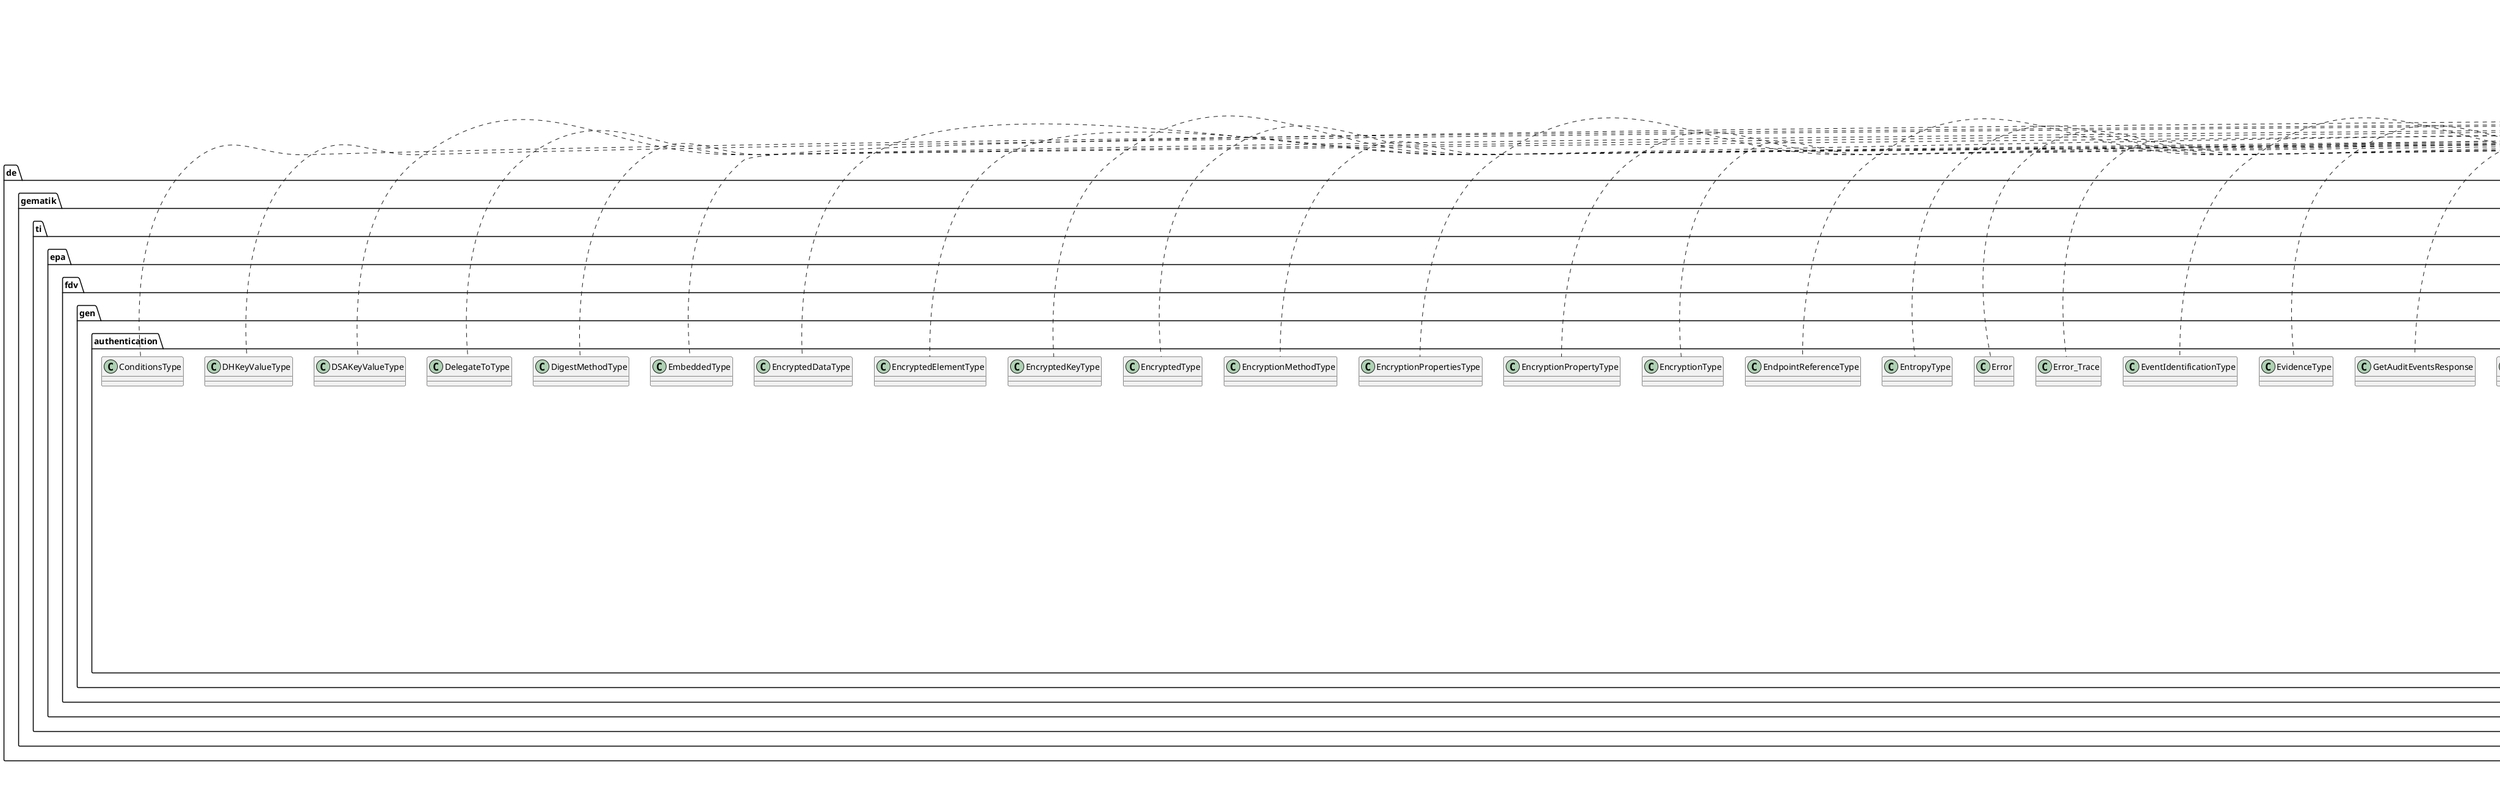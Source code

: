 @startuml

title __FDV.AUTHENTICATION.SOAP.MESSAGES's Class Diagram__\n

  namespace de.gematik.ti.epa.fdv.gen.authentication {
    class de.gematik.ti.epa.fdv.gen.authentication.ActionType {
    }
  }
  

  namespace de.gematik.ti.epa.fdv.gen.authentication {
    class de.gematik.ti.epa.fdv.gen.authentication.ActiveParticipantType {
    }
  }
  

  namespace de.gematik.ti.epa.fdv.gen.authentication {
    class de.gematik.ti.epa.fdv.gen.authentication.AdviceType {
    }
  }
  

  namespace de.gematik.ti.epa.fdv.gen.authentication {
    class de.gematik.ti.epa.fdv.gen.authentication.AgreementMethodType {
    }
  }
  

  namespace de.gematik.ti.epa.fdv.gen.authentication {
    class de.gematik.ti.epa.fdv.gen.authentication.AllowPostdatingType {
    }
  }
  

  namespace de.gematik.ti.epa.fdv.gen.authentication {
    class de.gematik.ti.epa.fdv.gen.authentication.Anonymous {
    }
  }
  

  namespace de.gematik.ti.epa.fdv.gen.authentication {
    class de.gematik.ti.epa.fdv.gen.authentication.AppliesTo {
    }
  }
  

  namespace de.gematik.ti.epa.fdv.gen.authentication {
    class de.gematik.ti.epa.fdv.gen.authentication.AssertionType {
    }
  }
  

  namespace de.gematik.ti.epa.fdv.gen.authentication {
    class de.gematik.ti.epa.fdv.gen.authentication.AttributeStatementType {
    }
  }
  

  namespace de.gematik.ti.epa.fdv.gen.authentication {
    class de.gematik.ti.epa.fdv.gen.authentication.AttributeType {
    }
  }
  

  namespace de.gematik.ti.epa.fdv.gen.authentication {
    class de.gematik.ti.epa.fdv.gen.authentication.AttributedAnyType {
    }
  }
  

  namespace de.gematik.ti.epa.fdv.gen.authentication {
    class de.gematik.ti.epa.fdv.gen.authentication.AttributedDateTime {
    }
  }
  

  namespace de.gematik.ti.epa.fdv.gen.authentication {
    class de.gematik.ti.epa.fdv.gen.authentication.AttributedQNameType {
    }
  }
  

  namespace de.gematik.ti.epa.fdv.gen.authentication {
    class de.gematik.ti.epa.fdv.gen.authentication.AttributedQNameType_1 {
    }
  }
  

  namespace de.gematik.ti.epa.fdv.gen.authentication {
    class de.gematik.ti.epa.fdv.gen.authentication.AttributedString {
    }
  }
  

  namespace de.gematik.ti.epa.fdv.gen.authentication {
    class de.gematik.ti.epa.fdv.gen.authentication.AttributedURI {
    }
  }
  

  namespace de.gematik.ti.epa.fdv.gen.authentication {
    class de.gematik.ti.epa.fdv.gen.authentication.AttributedURIType {
    }
  }
  

  namespace de.gematik.ti.epa.fdv.gen.authentication {
    class de.gematik.ti.epa.fdv.gen.authentication.AttributedUnsignedLongType {
    }
  }
  

  namespace de.gematik.ti.epa.fdv.gen.authentication {
    class de.gematik.ti.epa.fdv.gen.authentication.AudienceRestrictionType {
    }
  }
  

  namespace de.gematik.ti.epa.fdv.gen.authentication {
    class de.gematik.ti.epa.fdv.gen.authentication.AuditMessage {
    }
  }
  

  namespace de.gematik.ti.epa.fdv.gen.authentication {
    class de.gematik.ti.epa.fdv.gen.authentication.AuditMessage_ActiveParticipant {
    }
  }
  

  namespace de.gematik.ti.epa.fdv.gen.authentication {
    class de.gematik.ti.epa.fdv.gen.authentication.AuditSourceIdentificationType {
    }
  }
  

  namespace de.gematik.ti.epa.fdv.gen.authentication {
    class de.gematik.ti.epa.fdv.gen.authentication.AuthenticatorType {
    }
  }
  

  namespace de.gematik.ti.epa.fdv.gen.authentication {
    class de.gematik.ti.epa.fdv.gen.authentication.AuthnContextType {
    }
  }
  

  namespace de.gematik.ti.epa.fdv.gen.authentication {
    class de.gematik.ti.epa.fdv.gen.authentication.AuthnStatementType {
    }
  }
  

  namespace de.gematik.ti.epa.fdv.gen.authentication {
    class de.gematik.ti.epa.fdv.gen.authentication.AuthzDecisionStatementType {
    }
  }
  

  namespace de.gematik.ti.epa.fdv.gen.authentication {
    class de.gematik.ti.epa.fdv.gen.authentication.BaseIDAbstractType {
    }
  }
  

  namespace de.gematik.ti.epa.fdv.gen.authentication {
    class de.gematik.ti.epa.fdv.gen.authentication.BinaryExchangeType {
    }
  }
  

  namespace de.gematik.ti.epa.fdv.gen.authentication {
    class de.gematik.ti.epa.fdv.gen.authentication.BinarySecretType {
    }
  }
  

  namespace de.gematik.ti.epa.fdv.gen.authentication {
    class de.gematik.ti.epa.fdv.gen.authentication.BinarySecurityTokenType {
    }
  }
  

  namespace de.gematik.ti.epa.fdv.gen.authentication {
    class de.gematik.ti.epa.fdv.gen.authentication.CancelTargetType {
    }
  }
  

  namespace de.gematik.ti.epa.fdv.gen.authentication {
    class de.gematik.ti.epa.fdv.gen.authentication.CanonicalizationMethodType {
    }
  }
  

  namespace de.gematik.ti.epa.fdv.gen.authentication {
    class de.gematik.ti.epa.fdv.gen.authentication.CipherDataType {
    }
  }
  

  namespace de.gematik.ti.epa.fdv.gen.authentication {
    class de.gematik.ti.epa.fdv.gen.authentication.CipherReferenceType {
    }
  }
  

  namespace de.gematik.ti.epa.fdv.gen.authentication {
    class de.gematik.ti.epa.fdv.gen.authentication.ClaimsType {
    }
  }
  

  namespace de.gematik.ti.epa.fdv.gen.authentication {
    class de.gematik.ti.epa.fdv.gen.authentication.CodedValueType {
    }
  }
  

  namespace de.gematik.ti.epa.fdv.gen.authentication {
    class de.gematik.ti.epa.fdv.gen.authentication.ConditionAbstractType {
    }
  }
  

  namespace de.gematik.ti.epa.fdv.gen.authentication {
    class de.gematik.ti.epa.fdv.gen.authentication.ConditionsType {
    }
  }
  

  namespace de.gematik.ti.epa.fdv.gen.authentication {
    class de.gematik.ti.epa.fdv.gen.authentication.DHKeyValueType {
    }
  }
  

  namespace de.gematik.ti.epa.fdv.gen.authentication {
    class de.gematik.ti.epa.fdv.gen.authentication.DSAKeyValueType {
    }
  }
  

  namespace de.gematik.ti.epa.fdv.gen.authentication {
    class de.gematik.ti.epa.fdv.gen.authentication.DelegateToType {
    }
  }
  

  namespace de.gematik.ti.epa.fdv.gen.authentication {
    class de.gematik.ti.epa.fdv.gen.authentication.DigestMethodType {
    }
  }
  

  namespace de.gematik.ti.epa.fdv.gen.authentication {
    class de.gematik.ti.epa.fdv.gen.authentication.EmbeddedType {
    }
  }
  

  namespace de.gematik.ti.epa.fdv.gen.authentication {
    class de.gematik.ti.epa.fdv.gen.authentication.EncodedString {
    }
  }
  

  namespace de.gematik.ti.epa.fdv.gen.authentication {
    class de.gematik.ti.epa.fdv.gen.authentication.EncryptedDataType {
    }
  }
  

  namespace de.gematik.ti.epa.fdv.gen.authentication {
    class de.gematik.ti.epa.fdv.gen.authentication.EncryptedElementType {
    }
  }
  

  namespace de.gematik.ti.epa.fdv.gen.authentication {
    class de.gematik.ti.epa.fdv.gen.authentication.EncryptedKeyType {
    }
  }
  

  namespace de.gematik.ti.epa.fdv.gen.authentication {
    class de.gematik.ti.epa.fdv.gen.authentication.EncryptedType {
    }
  }
  

  namespace de.gematik.ti.epa.fdv.gen.authentication {
    class de.gematik.ti.epa.fdv.gen.authentication.EncryptionMethodType {
    }
  }
  

  namespace de.gematik.ti.epa.fdv.gen.authentication {
    class de.gematik.ti.epa.fdv.gen.authentication.EncryptionPropertiesType {
    }
  }
  

  namespace de.gematik.ti.epa.fdv.gen.authentication {
    class de.gematik.ti.epa.fdv.gen.authentication.EncryptionPropertyType {
    }
  }
  

  namespace de.gematik.ti.epa.fdv.gen.authentication {
    class de.gematik.ti.epa.fdv.gen.authentication.EncryptionType {
    }
  }
  

  namespace de.gematik.ti.epa.fdv.gen.authentication {
    class de.gematik.ti.epa.fdv.gen.authentication.EndpointReferenceType {
    }
  }
  

  namespace de.gematik.ti.epa.fdv.gen.authentication {
    class de.gematik.ti.epa.fdv.gen.authentication.EntropyType {
    }
  }
  

  namespace de.gematik.ti.epa.fdv.gen.authentication {
    class de.gematik.ti.epa.fdv.gen.authentication.Enums {
    }
  }
  

  namespace de.gematik.ti.epa.fdv.gen.authentication {
    class de.gematik.ti.epa.fdv.gen.authentication.Error {
    }
  }
  

  namespace de.gematik.ti.epa.fdv.gen.authentication {
    class de.gematik.ti.epa.fdv.gen.authentication.Error_Trace {
    }
  }
  

  namespace de.gematik.ti.epa.fdv.gen.authentication {
    class de.gematik.ti.epa.fdv.gen.authentication.Error_Trace_Detail {
    }
  }
  

  namespace de.gematik.ti.epa.fdv.gen.authentication {
    class de.gematik.ti.epa.fdv.gen.authentication.EventIdentificationType {
    }
  }
  

  namespace de.gematik.ti.epa.fdv.gen.authentication {
    class de.gematik.ti.epa.fdv.gen.authentication.EvidenceType {
    }
  }
  

  namespace de.gematik.ti.epa.fdv.gen.authentication {
    class de.gematik.ti.epa.fdv.gen.authentication.ExtendedSoapSerializationEnvelope {
    }
  }
  

  namespace de.gematik.ti.epa.fdv.gen.authentication {
    class de.gematik.ti.epa.fdv.gen.authentication.Functions {
    }
  }
  

  namespace de.gematik.ti.epa.fdv.gen.authentication {
    class de.gematik.ti.epa.fdv.gen.authentication.GetAuditEventsResponse {
    }
  }
  

  namespace de.gematik.ti.epa.fdv.gen.authentication {
    class de.gematik.ti.epa.fdv.gen.authentication.Helper {
    }
  }
  

  namespace de.gematik.ti.epa.fdv.gen.authentication {
    interface de.gematik.ti.epa.fdv.gen.authentication.IServiceEvents {
    }
  }
  

  namespace de.gematik.ti.epa.fdv.gen.authentication {
    class de.gematik.ti.epa.fdv.gen.authentication.I_Authentication_Insurant_Binding_Soap12 {
    }
  }
  

  namespace de.gematik.ti.epa.fdv.gen.authentication {
    class de.gematik.ti.epa.fdv.gen.authentication.KeyExchangeTokenType {
    }
  }
  

  namespace de.gematik.ti.epa.fdv.gen.authentication {
    class de.gematik.ti.epa.fdv.gen.authentication.KeyIdentifierType {
    }
  }
  

  namespace de.gematik.ti.epa.fdv.gen.authentication {
    class de.gematik.ti.epa.fdv.gen.authentication.KeyInfoConfirmationDataType {
    }
  }
  

  namespace de.gematik.ti.epa.fdv.gen.authentication {
    class de.gematik.ti.epa.fdv.gen.authentication.KeyInfoType {
    }
  }
  

  namespace de.gematik.ti.epa.fdv.gen.authentication {
    class de.gematik.ti.epa.fdv.gen.authentication.KeyValueType {
    }
  }
  

  namespace de.gematik.ti.epa.fdv.gen.authentication {
    class de.gematik.ti.epa.fdv.gen.authentication.LifetimeType {
    }
  }
  

  namespace de.gematik.ti.epa.fdv.gen.authentication {
    class de.gematik.ti.epa.fdv.gen.authentication.ManifestType {
    }
  }
  

  namespace de.gematik.ti.epa.fdv.gen.authentication {
    class de.gematik.ti.epa.fdv.gen.authentication.MarshalGuid {
    }
  }
  

  namespace de.gematik.ti.epa.fdv.gen.authentication {
    class de.gematik.ti.epa.fdv.gen.authentication.MetadataType {
    }
  }
  

  namespace de.gematik.ti.epa.fdv.gen.authentication {
    class de.gematik.ti.epa.fdv.gen.authentication.NameIDType {
    }
  }
  

  namespace de.gematik.ti.epa.fdv.gen.authentication {
    class de.gematik.ti.epa.fdv.gen.authentication.ObjectType {
    }
  }
  

  namespace de.gematik.ti.epa.fdv.gen.authentication {
    class de.gematik.ti.epa.fdv.gen.authentication.OnBehalfOfType {
    }
  }
  

  namespace de.gematik.ti.epa.fdv.gen.authentication {
    class de.gematik.ti.epa.fdv.gen.authentication.OneTimeUseType {
    }
  }
  

  namespace de.gematik.ti.epa.fdv.gen.authentication {
    class de.gematik.ti.epa.fdv.gen.authentication.OperationResult {
    }
  }
  

  namespace de.gematik.ti.epa.fdv.gen.authentication {
    class de.gematik.ti.epa.fdv.gen.authentication.OperatorContentType {
    }
  }
  

  namespace de.gematik.ti.epa.fdv.gen.authentication {
    class de.gematik.ti.epa.fdv.gen.authentication.PGPDataType {
    }
  }
  

  namespace de.gematik.ti.epa.fdv.gen.authentication {
    class de.gematik.ti.epa.fdv.gen.authentication.ParticipantObjectIdentificationType {
    }
  }
  

  namespace de.gematik.ti.epa.fdv.gen.authentication {
    class de.gematik.ti.epa.fdv.gen.authentication.ParticipantType {
    }
  }
  

  namespace de.gematik.ti.epa.fdv.gen.authentication {
    class de.gematik.ti.epa.fdv.gen.authentication.ParticipantsType {
    }
  }
  

  namespace de.gematik.ti.epa.fdv.gen.authentication {
    class de.gematik.ti.epa.fdv.gen.authentication.PasswordString {
    }
  }
  

  namespace de.gematik.ti.epa.fdv.gen.authentication {
    class de.gematik.ti.epa.fdv.gen.authentication.Policy {
    }
  }
  

  namespace de.gematik.ti.epa.fdv.gen.authentication {
    class de.gematik.ti.epa.fdv.gen.authentication.PolicyAttachment {
    }
  }
  

  namespace de.gematik.ti.epa.fdv.gen.authentication {
    class de.gematik.ti.epa.fdv.gen.authentication.PolicyReference {
    }
  }
  

  namespace de.gematik.ti.epa.fdv.gen.authentication {
    class de.gematik.ti.epa.fdv.gen.authentication.ProblemActionType {
    }
  }
  

  namespace de.gematik.ti.epa.fdv.gen.authentication {
    class de.gematik.ti.epa.fdv.gen.authentication.ProofEncryptionType {
    }
  }
  

  namespace de.gematik.ti.epa.fdv.gen.authentication {
    class de.gematik.ti.epa.fdv.gen.authentication.ProxyRestrictionType {
    }
  }
  

  namespace de.gematik.ti.epa.fdv.gen.authentication {
    class de.gematik.ti.epa.fdv.gen.authentication.RSAKeyValueType {
    }
  }
  

  namespace de.gematik.ti.epa.fdv.gen.authentication {
    class de.gematik.ti.epa.fdv.gen.authentication.ReferenceList {
    }
  }
  

  namespace de.gematik.ti.epa.fdv.gen.authentication {
    class de.gematik.ti.epa.fdv.gen.authentication.ReferenceParametersType {
    }
  }
  

  namespace de.gematik.ti.epa.fdv.gen.authentication {
    class de.gematik.ti.epa.fdv.gen.authentication.ReferenceType {
    }
  }
  

  namespace de.gematik.ti.epa.fdv.gen.authentication {
    class de.gematik.ti.epa.fdv.gen.authentication.ReferenceType_1 {
    }
  }
  

  namespace de.gematik.ti.epa.fdv.gen.authentication {
    class de.gematik.ti.epa.fdv.gen.authentication.ReferenceType_2 {
    }
  }
  

  namespace de.gematik.ti.epa.fdv.gen.authentication {
    class de.gematik.ti.epa.fdv.gen.authentication.RelatesToType {
    }
  }
  

  namespace de.gematik.ti.epa.fdv.gen.authentication {
    class de.gematik.ti.epa.fdv.gen.authentication.RenewTargetType {
    }
  }
  

  namespace de.gematik.ti.epa.fdv.gen.authentication {
    class de.gematik.ti.epa.fdv.gen.authentication.RenewingType {
    }
  }
  

  namespace de.gematik.ti.epa.fdv.gen.authentication {
    class de.gematik.ti.epa.fdv.gen.authentication.RequestKETType {
    }
  }
  

  namespace de.gematik.ti.epa.fdv.gen.authentication {
    class de.gematik.ti.epa.fdv.gen.authentication.RequestSecurityTokenCollectionType {
    }
  }
  

  namespace de.gematik.ti.epa.fdv.gen.authentication {
    class de.gematik.ti.epa.fdv.gen.authentication.RequestSecurityTokenResponseCollectionType {
    }
  }
  

  namespace de.gematik.ti.epa.fdv.gen.authentication {
    class de.gematik.ti.epa.fdv.gen.authentication.RequestSecurityTokenResponseType {
    }
  }
  

  namespace de.gematik.ti.epa.fdv.gen.authentication {
    class de.gematik.ti.epa.fdv.gen.authentication.RequestSecurityTokenType {
    }
  }
  

  namespace de.gematik.ti.epa.fdv.gen.authentication {
    class de.gematik.ti.epa.fdv.gen.authentication.RequestedProofTokenType {
    }
  }
  

  namespace de.gematik.ti.epa.fdv.gen.authentication {
    class de.gematik.ti.epa.fdv.gen.authentication.RequestedReferenceType {
    }
  }
  

  namespace de.gematik.ti.epa.fdv.gen.authentication {
    class de.gematik.ti.epa.fdv.gen.authentication.RequestedSecurityTokenType {
    }
  }
  

  namespace de.gematik.ti.epa.fdv.gen.authentication {
    class de.gematik.ti.epa.fdv.gen.authentication.RequestedTokenCancelledType {
    }
  }
  

  namespace de.gematik.ti.epa.fdv.gen.authentication {
    class de.gematik.ti.epa.fdv.gen.authentication.RetrievalMethodType {
    }
  }
  

  namespace de.gematik.ti.epa.fdv.gen.authentication {
    class de.gematik.ti.epa.fdv.gen.authentication.SPKIDataType {
    }
  }
  

  namespace de.gematik.ti.epa.fdv.gen.authentication {
    class de.gematik.ti.epa.fdv.gen.authentication.SecondaryParameters {
    }
  }
  

  namespace de.gematik.ti.epa.fdv.gen.authentication {
    class de.gematik.ti.epa.fdv.gen.authentication.SecurityHeaderType {
    }
  }
  

  namespace de.gematik.ti.epa.fdv.gen.authentication {
    class de.gematik.ti.epa.fdv.gen.authentication.SecurityTokenReferenceType {
    }
  }
  

  namespace de.gematik.ti.epa.fdv.gen.authentication {
    class de.gematik.ti.epa.fdv.gen.authentication.ServiceNameType {
    }
  }
  

  namespace de.gematik.ti.epa.fdv.gen.authentication {
    class de.gematik.ti.epa.fdv.gen.authentication.SignChallengeType {
    }
  }
  

  namespace de.gematik.ti.epa.fdv.gen.authentication {
    class de.gematik.ti.epa.fdv.gen.authentication.SignatureMethodType {
    }
  }
  

  namespace de.gematik.ti.epa.fdv.gen.authentication {
    class de.gematik.ti.epa.fdv.gen.authentication.SignaturePropertiesType {
    }
  }
  

  namespace de.gematik.ti.epa.fdv.gen.authentication {
    class de.gematik.ti.epa.fdv.gen.authentication.SignaturePropertyType {
    }
  }
  

  namespace de.gematik.ti.epa.fdv.gen.authentication {
    class de.gematik.ti.epa.fdv.gen.authentication.SignatureType {
    }
  }
  

  namespace de.gematik.ti.epa.fdv.gen.authentication {
    class de.gematik.ti.epa.fdv.gen.authentication.SignatureValueType {
    }
  }
  

  namespace de.gematik.ti.epa.fdv.gen.authentication {
    class de.gematik.ti.epa.fdv.gen.authentication.SignedInfoType {
    }
  }
  

  namespace de.gematik.ti.epa.fdv.gen.authentication {
    class de.gematik.ti.epa.fdv.gen.authentication.StatementAbstractType {
    }
  }
  

  namespace de.gematik.ti.epa.fdv.gen.authentication {
    class de.gematik.ti.epa.fdv.gen.authentication.StatusType {
    }
  }
  

  namespace de.gematik.ti.epa.fdv.gen.authentication {
    class de.gematik.ti.epa.fdv.gen.authentication.SubjectConfirmationDataType {
    }
  }
  

  namespace de.gematik.ti.epa.fdv.gen.authentication {
    class de.gematik.ti.epa.fdv.gen.authentication.SubjectConfirmationType {
    }
  }
  

  namespace de.gematik.ti.epa.fdv.gen.authentication {
    class de.gematik.ti.epa.fdv.gen.authentication.SubjectLocalityType {
    }
  }
  

  namespace de.gematik.ti.epa.fdv.gen.authentication {
    class de.gematik.ti.epa.fdv.gen.authentication.SubjectType {
    }
  }
  

  namespace de.gematik.ti.epa.fdv.gen.authentication {
    class de.gematik.ti.epa.fdv.gen.authentication.TimestampType {
    }
  }
  

  namespace de.gematik.ti.epa.fdv.gen.authentication {
    class de.gematik.ti.epa.fdv.gen.authentication.TransformType {
    }
  }
  

  namespace de.gematik.ti.epa.fdv.gen.authentication {
    class de.gematik.ti.epa.fdv.gen.authentication.TransformationParametersType {
    }
  }
  

  namespace de.gematik.ti.epa.fdv.gen.authentication {
    class de.gematik.ti.epa.fdv.gen.authentication.TransformsType {
    }
  }
  

  namespace de.gematik.ti.epa.fdv.gen.authentication {
    class de.gematik.ti.epa.fdv.gen.authentication.TransformsType_1 {
    }
  }
  

  namespace de.gematik.ti.epa.fdv.gen.authentication {
    class de.gematik.ti.epa.fdv.gen.authentication.TypeValuePairType {
    }
  }
  

  namespace de.gematik.ti.epa.fdv.gen.authentication {
    class de.gematik.ti.epa.fdv.gen.authentication.UseKeyType {
    }
  }
  

  namespace de.gematik.ti.epa.fdv.gen.authentication {
    class de.gematik.ti.epa.fdv.gen.authentication.UsernameTokenType {
    }
  }
  

  namespace de.gematik.ti.epa.fdv.gen.authentication {
    class de.gematik.ti.epa.fdv.gen.authentication.UsingAddressing {
    }
  }
  

  namespace de.gematik.ti.epa.fdv.gen.authentication {
    class de.gematik.ti.epa.fdv.gen.authentication.ValidateTargetType {
    }
  }
  

  namespace de.gematik.ti.epa.fdv.gen.authentication {
    class de.gematik.ti.epa.fdv.gen.authentication.X509DataType {
    }
  }
  

  namespace de.gematik.ti.epa.fdv.gen.authentication {
    class de.gematik.ti.epa.fdv.gen.authentication.X509IssuerSerialType {
    }
  }
  

  de.gematik.ti.epa.fdv.gen.authentication.ActiveParticipantType .up.|> KvmSerializable
  de.gematik.ti.epa.fdv.gen.authentication.AdviceType .up.|> KvmSerializable
  de.gematik.ti.epa.fdv.gen.authentication.AgreementMethodType .up.|> KvmSerializable
  de.gematik.ti.epa.fdv.gen.authentication.AllowPostdatingType .up.|> KvmSerializable
  de.gematik.ti.epa.fdv.gen.authentication.AppliesTo .up.|> KvmSerializable
  de.gematik.ti.epa.fdv.gen.authentication.AssertionType .up.|> KvmSerializable
  de.gematik.ti.epa.fdv.gen.authentication.AttributeStatementType .up.|> KvmSerializable
  de.gematik.ti.epa.fdv.gen.authentication.AttributeType .up.|> KvmSerializable
  de.gematik.ti.epa.fdv.gen.authentication.AttributedAnyType .up.|> KvmSerializable
  de.gematik.ti.epa.fdv.gen.authentication.AudienceRestrictionType .up.|> KvmSerializable
  de.gematik.ti.epa.fdv.gen.authentication.AuditMessage .up.|> KvmSerializable
  de.gematik.ti.epa.fdv.gen.authentication.AuditMessage_ActiveParticipant .up.|> KvmSerializable
  de.gematik.ti.epa.fdv.gen.authentication.AuditSourceIdentificationType .up.|> KvmSerializable
  de.gematik.ti.epa.fdv.gen.authentication.AuthenticatorType .up.|> KvmSerializable
  de.gematik.ti.epa.fdv.gen.authentication.AuthnContextType .up.|> KvmSerializable
  de.gematik.ti.epa.fdv.gen.authentication.AuthnStatementType .up.|> KvmSerializable
  de.gematik.ti.epa.fdv.gen.authentication.AuthzDecisionStatementType .up.|> KvmSerializable
  de.gematik.ti.epa.fdv.gen.authentication.BaseIDAbstractType .up.|> KvmSerializable
  de.gematik.ti.epa.fdv.gen.authentication.CancelTargetType .up.|> KvmSerializable
  de.gematik.ti.epa.fdv.gen.authentication.CanonicalizationMethodType .up.|> KvmSerializable
  de.gematik.ti.epa.fdv.gen.authentication.CipherDataType .up.|> KvmSerializable
  de.gematik.ti.epa.fdv.gen.authentication.CipherReferenceType .up.|> KvmSerializable
  de.gematik.ti.epa.fdv.gen.authentication.ClaimsType .up.|> KvmSerializable
  de.gematik.ti.epa.fdv.gen.authentication.CodedValueType .up.|> KvmSerializable
  de.gematik.ti.epa.fdv.gen.authentication.ConditionAbstractType .up.|> KvmSerializable
  de.gematik.ti.epa.fdv.gen.authentication.ConditionsType .up.|> KvmSerializable
  de.gematik.ti.epa.fdv.gen.authentication.DHKeyValueType .up.|> KvmSerializable
  de.gematik.ti.epa.fdv.gen.authentication.DSAKeyValueType .up.|> KvmSerializable
  de.gematik.ti.epa.fdv.gen.authentication.DelegateToType .up.|> KvmSerializable
  de.gematik.ti.epa.fdv.gen.authentication.DigestMethodType .up.|> KvmSerializable
  de.gematik.ti.epa.fdv.gen.authentication.EmbeddedType .up.|> KvmSerializable
  de.gematik.ti.epa.fdv.gen.authentication.EncryptedDataType .up.|> KvmSerializable
  de.gematik.ti.epa.fdv.gen.authentication.EncryptedElementType .up.|> KvmSerializable
  de.gematik.ti.epa.fdv.gen.authentication.EncryptedKeyType .up.|> KvmSerializable
  de.gematik.ti.epa.fdv.gen.authentication.EncryptedType .up.|> KvmSerializable
  de.gematik.ti.epa.fdv.gen.authentication.EncryptionMethodType .up.|> KvmSerializable
  de.gematik.ti.epa.fdv.gen.authentication.EncryptionPropertiesType .up.|> KvmSerializable
  de.gematik.ti.epa.fdv.gen.authentication.EncryptionPropertyType .up.|> KvmSerializable
  de.gematik.ti.epa.fdv.gen.authentication.EncryptionType .up.|> KvmSerializable
  de.gematik.ti.epa.fdv.gen.authentication.EndpointReferenceType .up.|> KvmSerializable
  de.gematik.ti.epa.fdv.gen.authentication.EntropyType .up.|> KvmSerializable
  de.gematik.ti.epa.fdv.gen.authentication.Error .up.|> KvmSerializable
  de.gematik.ti.epa.fdv.gen.authentication.Error_Trace .up.|> KvmSerializable
  de.gematik.ti.epa.fdv.gen.authentication.EventIdentificationType .up.|> KvmSerializable
  de.gematik.ti.epa.fdv.gen.authentication.EvidenceType .up.|> KvmSerializable
  de.gematik.ti.epa.fdv.gen.authentication.GetAuditEventsResponse .up.|> KvmSerializable
  de.gematik.ti.epa.fdv.gen.authentication.KeyExchangeTokenType .up.|> KvmSerializable
  de.gematik.ti.epa.fdv.gen.authentication.KeyInfoConfirmationDataType .up.|> KvmSerializable
  de.gematik.ti.epa.fdv.gen.authentication.KeyInfoType .up.|> KvmSerializable
  de.gematik.ti.epa.fdv.gen.authentication.KeyValueType .up.|> KvmSerializable
  de.gematik.ti.epa.fdv.gen.authentication.LifetimeType .up.|> KvmSerializable
  de.gematik.ti.epa.fdv.gen.authentication.ManifestType .up.|> KvmSerializable
  de.gematik.ti.epa.fdv.gen.authentication.MarshalGuid .up.|> Marshal
  de.gematik.ti.epa.fdv.gen.authentication.MetadataType .up.|> KvmSerializable
  de.gematik.ti.epa.fdv.gen.authentication.ObjectType .up.|> KvmSerializable
  de.gematik.ti.epa.fdv.gen.authentication.OnBehalfOfType .up.|> KvmSerializable
  de.gematik.ti.epa.fdv.gen.authentication.OneTimeUseType .up.|> KvmSerializable
  de.gematik.ti.epa.fdv.gen.authentication.OperationResult o-- T : Result
  de.gematik.ti.epa.fdv.gen.authentication.OperatorContentType .up.|> KvmSerializable
  de.gematik.ti.epa.fdv.gen.authentication.PGPDataType .up.|> KvmSerializable
  de.gematik.ti.epa.fdv.gen.authentication.ParticipantObjectIdentificationType .up.|> KvmSerializable
  de.gematik.ti.epa.fdv.gen.authentication.ParticipantType .up.|> KvmSerializable
  de.gematik.ti.epa.fdv.gen.authentication.ParticipantsType .up.|> KvmSerializable
  de.gematik.ti.epa.fdv.gen.authentication.Policy .up.|> KvmSerializable
  de.gematik.ti.epa.fdv.gen.authentication.PolicyAttachment .up.|> KvmSerializable
  de.gematik.ti.epa.fdv.gen.authentication.PolicyReference .up.|> KvmSerializable
  de.gematik.ti.epa.fdv.gen.authentication.ProblemActionType .up.|> KvmSerializable
  de.gematik.ti.epa.fdv.gen.authentication.ProofEncryptionType .up.|> KvmSerializable
  de.gematik.ti.epa.fdv.gen.authentication.ProxyRestrictionType .up.|> KvmSerializable
  de.gematik.ti.epa.fdv.gen.authentication.RSAKeyValueType .up.|> KvmSerializable
  de.gematik.ti.epa.fdv.gen.authentication.ReferenceList .up.|> KvmSerializable
  de.gematik.ti.epa.fdv.gen.authentication.ReferenceParametersType .up.|> KvmSerializable
  de.gematik.ti.epa.fdv.gen.authentication.ReferenceType .up.|> KvmSerializable
  de.gematik.ti.epa.fdv.gen.authentication.ReferenceType_1 .up.|> KvmSerializable
  de.gematik.ti.epa.fdv.gen.authentication.ReferenceType_2 .up.|> KvmSerializable
  de.gematik.ti.epa.fdv.gen.authentication.RenewTargetType .up.|> KvmSerializable
  de.gematik.ti.epa.fdv.gen.authentication.RenewingType .up.|> KvmSerializable
  de.gematik.ti.epa.fdv.gen.authentication.RequestKETType .up.|> KvmSerializable
  de.gematik.ti.epa.fdv.gen.authentication.RequestSecurityTokenCollectionType .up.|> KvmSerializable
  de.gematik.ti.epa.fdv.gen.authentication.RequestSecurityTokenCollectionType -up-|> java.util.Vector
  de.gematik.ti.epa.fdv.gen.authentication.RequestSecurityTokenResponseCollectionType .up.|> KvmSerializable
  de.gematik.ti.epa.fdv.gen.authentication.RequestSecurityTokenResponseCollectionType -up-|> java.util.Vector
  de.gematik.ti.epa.fdv.gen.authentication.RequestSecurityTokenResponseType .up.|> KvmSerializable
  de.gematik.ti.epa.fdv.gen.authentication.RequestSecurityTokenType .up.|> KvmSerializable
  de.gematik.ti.epa.fdv.gen.authentication.RequestedProofTokenType .up.|> KvmSerializable
  de.gematik.ti.epa.fdv.gen.authentication.RequestedReferenceType .up.|> KvmSerializable
  de.gematik.ti.epa.fdv.gen.authentication.RequestedSecurityTokenType .up.|> KvmSerializable
  de.gematik.ti.epa.fdv.gen.authentication.RequestedTokenCancelledType .up.|> KvmSerializable
  de.gematik.ti.epa.fdv.gen.authentication.RetrievalMethodType .up.|> KvmSerializable
  de.gematik.ti.epa.fdv.gen.authentication.SPKIDataType .up.|> KvmSerializable
  de.gematik.ti.epa.fdv.gen.authentication.SecondaryParameters .up.|> KvmSerializable
  de.gematik.ti.epa.fdv.gen.authentication.SecurityHeaderType .up.|> KvmSerializable
  de.gematik.ti.epa.fdv.gen.authentication.SecurityTokenReferenceType .up.|> KvmSerializable
  de.gematik.ti.epa.fdv.gen.authentication.SignChallengeType .up.|> KvmSerializable
  de.gematik.ti.epa.fdv.gen.authentication.SignatureMethodType .up.|> KvmSerializable
  de.gematik.ti.epa.fdv.gen.authentication.SignaturePropertiesType .up.|> KvmSerializable
  de.gematik.ti.epa.fdv.gen.authentication.SignaturePropertyType .up.|> KvmSerializable
  de.gematik.ti.epa.fdv.gen.authentication.SignatureType .up.|> KvmSerializable
  de.gematik.ti.epa.fdv.gen.authentication.SignedInfoType .up.|> KvmSerializable
  de.gematik.ti.epa.fdv.gen.authentication.StatementAbstractType .up.|> KvmSerializable
  de.gematik.ti.epa.fdv.gen.authentication.StatusType .up.|> KvmSerializable
  de.gematik.ti.epa.fdv.gen.authentication.SubjectConfirmationDataType .up.|> KvmSerializable
  de.gematik.ti.epa.fdv.gen.authentication.SubjectConfirmationType .up.|> KvmSerializable
  de.gematik.ti.epa.fdv.gen.authentication.SubjectLocalityType .up.|> KvmSerializable
  de.gematik.ti.epa.fdv.gen.authentication.SubjectType .up.|> KvmSerializable
  de.gematik.ti.epa.fdv.gen.authentication.TimestampType .up.|> KvmSerializable
  de.gematik.ti.epa.fdv.gen.authentication.TransformType .up.|> KvmSerializable
  de.gematik.ti.epa.fdv.gen.authentication.TransformationParametersType .up.|> KvmSerializable
  de.gematik.ti.epa.fdv.gen.authentication.TransformsType .up.|> KvmSerializable
  de.gematik.ti.epa.fdv.gen.authentication.TransformsType -up-|> java.util.Vector
  de.gematik.ti.epa.fdv.gen.authentication.TransformsType_1 .up.|> KvmSerializable
  de.gematik.ti.epa.fdv.gen.authentication.TransformsType_1 -up-|> java.util.Vector
  de.gematik.ti.epa.fdv.gen.authentication.TypeValuePairType .up.|> KvmSerializable
  de.gematik.ti.epa.fdv.gen.authentication.UseKeyType .up.|> KvmSerializable
  de.gematik.ti.epa.fdv.gen.authentication.UsernameTokenType .up.|> KvmSerializable
  de.gematik.ti.epa.fdv.gen.authentication.UsingAddressing .up.|> KvmSerializable
  de.gematik.ti.epa.fdv.gen.authentication.ValidateTargetType .up.|> KvmSerializable
  de.gematik.ti.epa.fdv.gen.authentication.X509DataType .up.|> KvmSerializable
  de.gematik.ti.epa.fdv.gen.authentication.X509IssuerSerialType .up.|> KvmSerializable


right footer


PlantUML diagram generated by SketchIt! (https://bitbucket.org/pmesmeur/sketch.it)
For more information about this tool, please contact philippe.mesmeur@gmail.com
endfooter

@enduml
